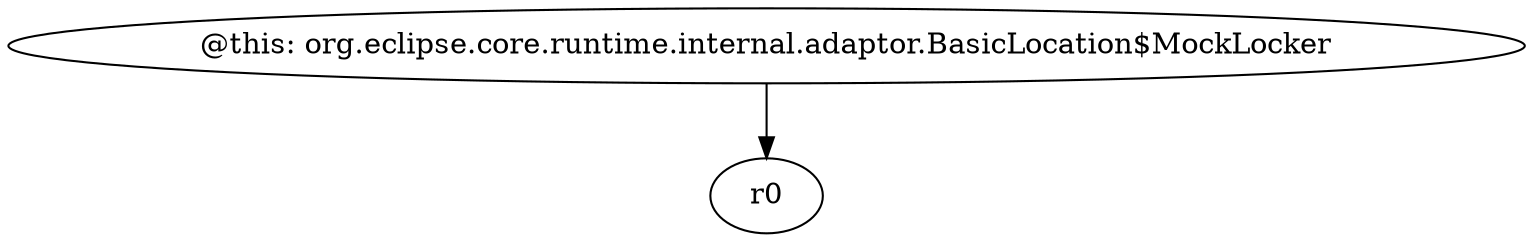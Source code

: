 digraph g {
0[label="@this: org.eclipse.core.runtime.internal.adaptor.BasicLocation$MockLocker"]
1[label="r0"]
0->1[label=""]
}
